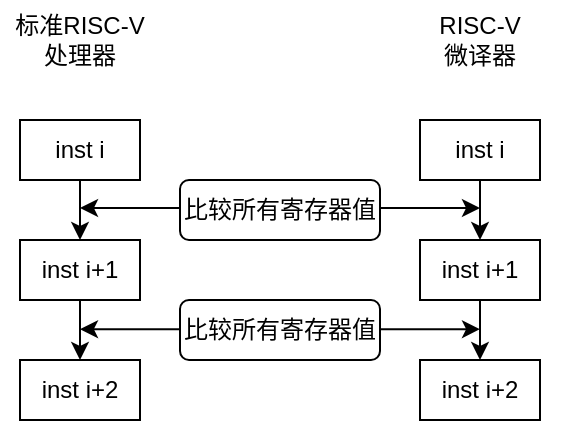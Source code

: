 <mxfile>
    <diagram id="ZH1bhB8pHklm-8CPE4CY" name="第 1 页">
        <mxGraphModel dx="833" dy="555" grid="1" gridSize="10" guides="1" tooltips="1" connect="1" arrows="1" fold="1" page="1" pageScale="1" pageWidth="827" pageHeight="1169" math="0" shadow="0">
            <root>
                <mxCell id="0"/>
                <mxCell id="1" parent="0"/>
                <mxCell id="19" value="" style="endArrow=classic;startArrow=classic;html=1;" edge="1" parent="1">
                    <mxGeometry width="50" height="50" relative="1" as="geometry">
                        <mxPoint x="120" y="304.58" as="sourcePoint"/>
                        <mxPoint x="320" y="304.58" as="targetPoint"/>
                    </mxGeometry>
                </mxCell>
                <mxCell id="18" value="" style="endArrow=classic;startArrow=classic;html=1;" edge="1" parent="1">
                    <mxGeometry width="50" height="50" relative="1" as="geometry">
                        <mxPoint x="120" y="244" as="sourcePoint"/>
                        <mxPoint x="320" y="244" as="targetPoint"/>
                    </mxGeometry>
                </mxCell>
                <mxCell id="2" value="标准RISC-V&lt;br&gt;处理器" style="rounded=0;whiteSpace=wrap;html=1;strokeColor=none;" vertex="1" parent="1">
                    <mxGeometry x="80" y="140" width="80" height="40" as="geometry"/>
                </mxCell>
                <mxCell id="3" value="RISC-V&lt;br&gt;微译器" style="rounded=0;whiteSpace=wrap;html=1;strokeColor=none;" vertex="1" parent="1">
                    <mxGeometry x="280" y="140" width="80" height="40" as="geometry"/>
                </mxCell>
                <mxCell id="8" value="" style="edgeStyle=none;html=1;" edge="1" parent="1" source="4" target="7">
                    <mxGeometry relative="1" as="geometry"/>
                </mxCell>
                <mxCell id="4" value="inst i" style="text;html=1;strokeColor=default;fillColor=none;align=center;verticalAlign=middle;whiteSpace=wrap;rounded=0;" vertex="1" parent="1">
                    <mxGeometry x="90" y="200" width="60" height="30" as="geometry"/>
                </mxCell>
                <mxCell id="10" style="edgeStyle=none;html=1;exitX=0.5;exitY=1;exitDx=0;exitDy=0;entryX=0.5;entryY=0;entryDx=0;entryDy=0;" edge="1" parent="1" source="7" target="9">
                    <mxGeometry relative="1" as="geometry"/>
                </mxCell>
                <mxCell id="7" value="inst i+1" style="text;html=1;strokeColor=default;fillColor=none;align=center;verticalAlign=middle;whiteSpace=wrap;rounded=0;" vertex="1" parent="1">
                    <mxGeometry x="90" y="260" width="60" height="30" as="geometry"/>
                </mxCell>
                <mxCell id="9" value="inst i+2" style="text;html=1;strokeColor=default;fillColor=none;align=center;verticalAlign=middle;whiteSpace=wrap;rounded=0;" vertex="1" parent="1">
                    <mxGeometry x="90" y="320" width="60" height="30" as="geometry"/>
                </mxCell>
                <mxCell id="11" value="" style="edgeStyle=none;html=1;" edge="1" parent="1" source="12" target="14">
                    <mxGeometry relative="1" as="geometry"/>
                </mxCell>
                <mxCell id="12" value="inst i" style="text;html=1;strokeColor=default;fillColor=none;align=center;verticalAlign=middle;whiteSpace=wrap;rounded=0;" vertex="1" parent="1">
                    <mxGeometry x="290" y="200" width="60" height="30" as="geometry"/>
                </mxCell>
                <mxCell id="13" style="edgeStyle=none;html=1;exitX=0.5;exitY=1;exitDx=0;exitDy=0;entryX=0.5;entryY=0;entryDx=0;entryDy=0;" edge="1" parent="1" source="14" target="15">
                    <mxGeometry relative="1" as="geometry"/>
                </mxCell>
                <mxCell id="14" value="inst i+1" style="text;html=1;strokeColor=default;fillColor=none;align=center;verticalAlign=middle;whiteSpace=wrap;rounded=0;" vertex="1" parent="1">
                    <mxGeometry x="290" y="260" width="60" height="30" as="geometry"/>
                </mxCell>
                <mxCell id="15" value="inst i+2" style="text;html=1;strokeColor=default;fillColor=none;align=center;verticalAlign=middle;whiteSpace=wrap;rounded=0;" vertex="1" parent="1">
                    <mxGeometry x="290" y="320" width="60" height="30" as="geometry"/>
                </mxCell>
                <mxCell id="16" value="比较所有寄存器值" style="rounded=1;whiteSpace=wrap;html=1;strokeColor=default;" vertex="1" parent="1">
                    <mxGeometry x="170" y="230" width="100" height="30" as="geometry"/>
                </mxCell>
                <mxCell id="17" value="比较所有寄存器值" style="rounded=1;whiteSpace=wrap;html=1;strokeColor=default;" vertex="1" parent="1">
                    <mxGeometry x="170" y="290" width="100" height="30" as="geometry"/>
                </mxCell>
            </root>
        </mxGraphModel>
    </diagram>
</mxfile>